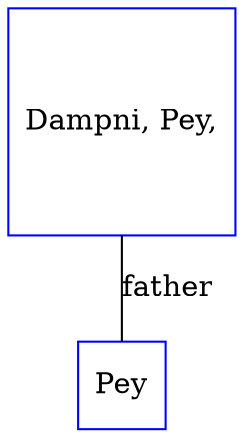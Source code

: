 digraph D {
    edge [dir=none];    node [shape=box];    "011147"   [label="Pey", shape=box, regular=1, color="blue"] ;
"011146"   [label="Dampni, Pey,", shape=box, regular=1, color="blue"] ;
011146->011147 [label="father",arrowsize=0.0]; 
}